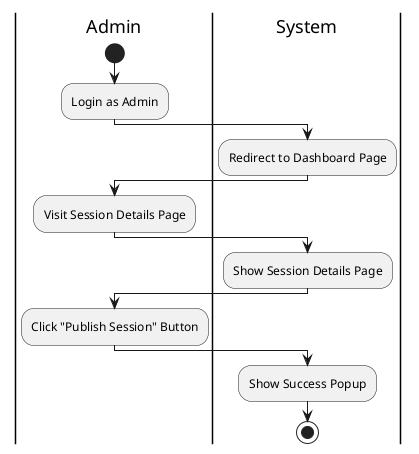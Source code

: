 @startuml PublishSession
|Admin|
start
:Login as Admin;
|System|
:Redirect to Dashboard Page;
|Admin|
:Visit Session Details Page;
|System|
:Show Session Details Page;
|Admin|
:Click "Publish Session" Button;
|System|
:Show Success Popup;
stop
@enduml
